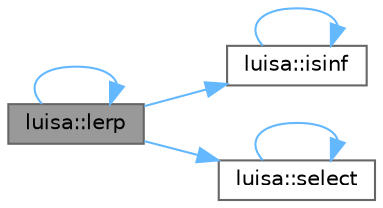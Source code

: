 digraph "luisa::lerp"
{
 // LATEX_PDF_SIZE
  bgcolor="transparent";
  edge [fontname=Helvetica,fontsize=10,labelfontname=Helvetica,labelfontsize=10];
  node [fontname=Helvetica,fontsize=10,shape=box,height=0.2,width=0.4];
  rankdir="LR";
  Node1 [id="Node000001",label="luisa::lerp",height=0.2,width=0.4,color="gray40", fillcolor="grey60", style="filled", fontcolor="black",tooltip=" "];
  Node1 -> Node2 [id="edge1_Node000001_Node000002",color="steelblue1",style="solid",tooltip=" "];
  Node2 [id="Node000002",label="luisa::isinf",height=0.2,width=0.4,color="grey40", fillcolor="white", style="filled",URL="$namespaceluisa.html#aea8dd6de40575034916188f5f89d3cbb",tooltip=" "];
  Node2 -> Node2 [id="edge2_Node000002_Node000002",color="steelblue1",style="solid",tooltip=" "];
  Node1 -> Node1 [id="edge3_Node000001_Node000001",color="steelblue1",style="solid",tooltip=" "];
  Node1 -> Node3 [id="edge4_Node000001_Node000003",color="steelblue1",style="solid",tooltip=" "];
  Node3 [id="Node000003",label="luisa::select",height=0.2,width=0.4,color="grey40", fillcolor="white", style="filled",URL="$namespaceluisa.html#a1577a5bc14fbde36993726d0f988473e",tooltip=" "];
  Node3 -> Node3 [id="edge5_Node000003_Node000003",color="steelblue1",style="solid",tooltip=" "];
}
